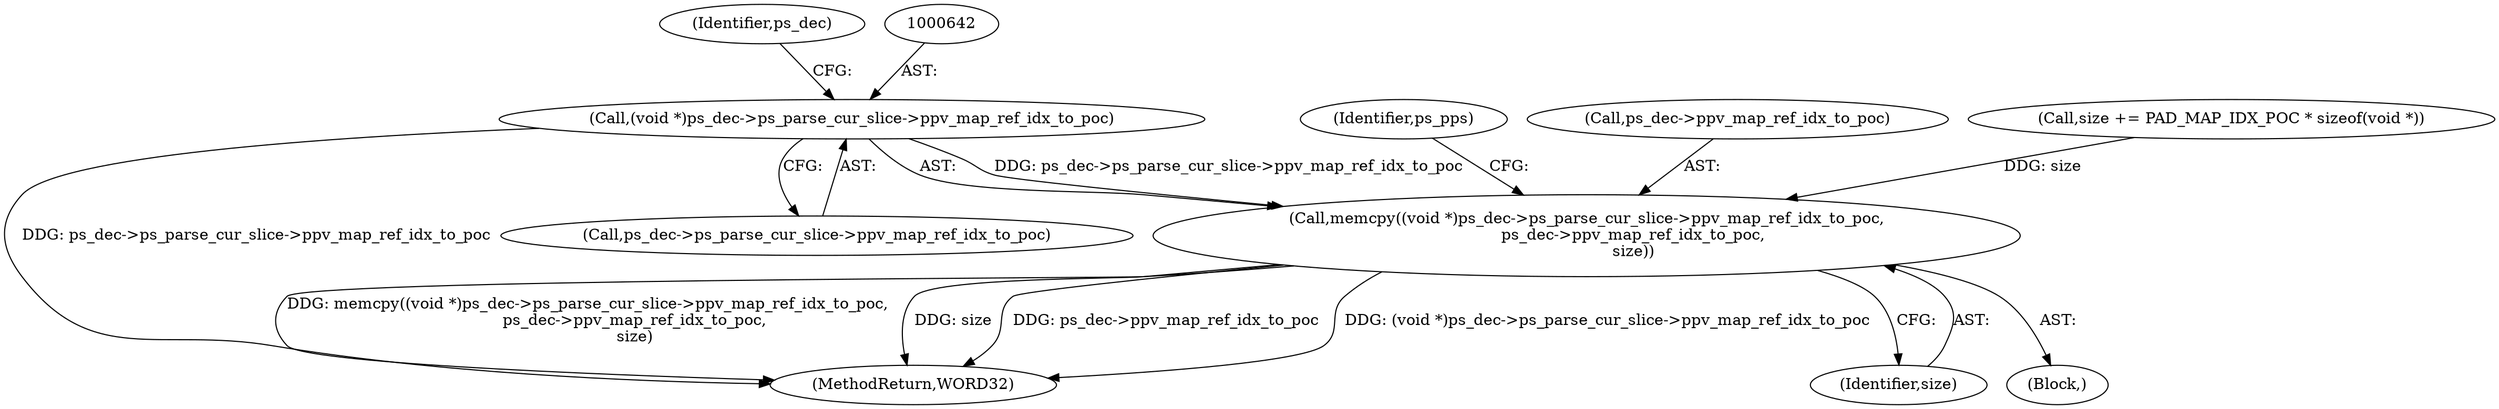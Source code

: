digraph "0_Android_943323f1d9d3dd5c2634deb26cbe72343ca6b3db_2@pointer" {
"1000641" [label="(Call,(void *)ps_dec->ps_parse_cur_slice->ppv_map_ref_idx_to_poc)"];
"1000640" [label="(Call,memcpy((void *)ps_dec->ps_parse_cur_slice->ppv_map_ref_idx_to_poc,\n                   ps_dec->ppv_map_ref_idx_to_poc,\n                   size))"];
"1000641" [label="(Call,(void *)ps_dec->ps_parse_cur_slice->ppv_map_ref_idx_to_poc)"];
"1001036" [label="(MethodReturn,WORD32)"];
"1000654" [label="(Identifier,ps_pps)"];
"1000643" [label="(Call,ps_dec->ps_parse_cur_slice->ppv_map_ref_idx_to_poc)"];
"1000651" [label="(Identifier,size)"];
"1000640" [label="(Call,memcpy((void *)ps_dec->ps_parse_cur_slice->ppv_map_ref_idx_to_poc,\n                   ps_dec->ppv_map_ref_idx_to_poc,\n                   size))"];
"1000649" [label="(Identifier,ps_dec)"];
"1000648" [label="(Call,ps_dec->ppv_map_ref_idx_to_poc)"];
"1000609" [label="(Block,)"];
"1000634" [label="(Call,size += PAD_MAP_IDX_POC * sizeof(void *))"];
"1000641" -> "1000640"  [label="AST: "];
"1000641" -> "1000643"  [label="CFG: "];
"1000642" -> "1000641"  [label="AST: "];
"1000643" -> "1000641"  [label="AST: "];
"1000649" -> "1000641"  [label="CFG: "];
"1000641" -> "1001036"  [label="DDG: ps_dec->ps_parse_cur_slice->ppv_map_ref_idx_to_poc"];
"1000641" -> "1000640"  [label="DDG: ps_dec->ps_parse_cur_slice->ppv_map_ref_idx_to_poc"];
"1000640" -> "1000609"  [label="AST: "];
"1000640" -> "1000651"  [label="CFG: "];
"1000648" -> "1000640"  [label="AST: "];
"1000651" -> "1000640"  [label="AST: "];
"1000654" -> "1000640"  [label="CFG: "];
"1000640" -> "1001036"  [label="DDG: (void *)ps_dec->ps_parse_cur_slice->ppv_map_ref_idx_to_poc"];
"1000640" -> "1001036"  [label="DDG: memcpy((void *)ps_dec->ps_parse_cur_slice->ppv_map_ref_idx_to_poc,\n                   ps_dec->ppv_map_ref_idx_to_poc,\n                   size)"];
"1000640" -> "1001036"  [label="DDG: size"];
"1000640" -> "1001036"  [label="DDG: ps_dec->ppv_map_ref_idx_to_poc"];
"1000634" -> "1000640"  [label="DDG: size"];
}
